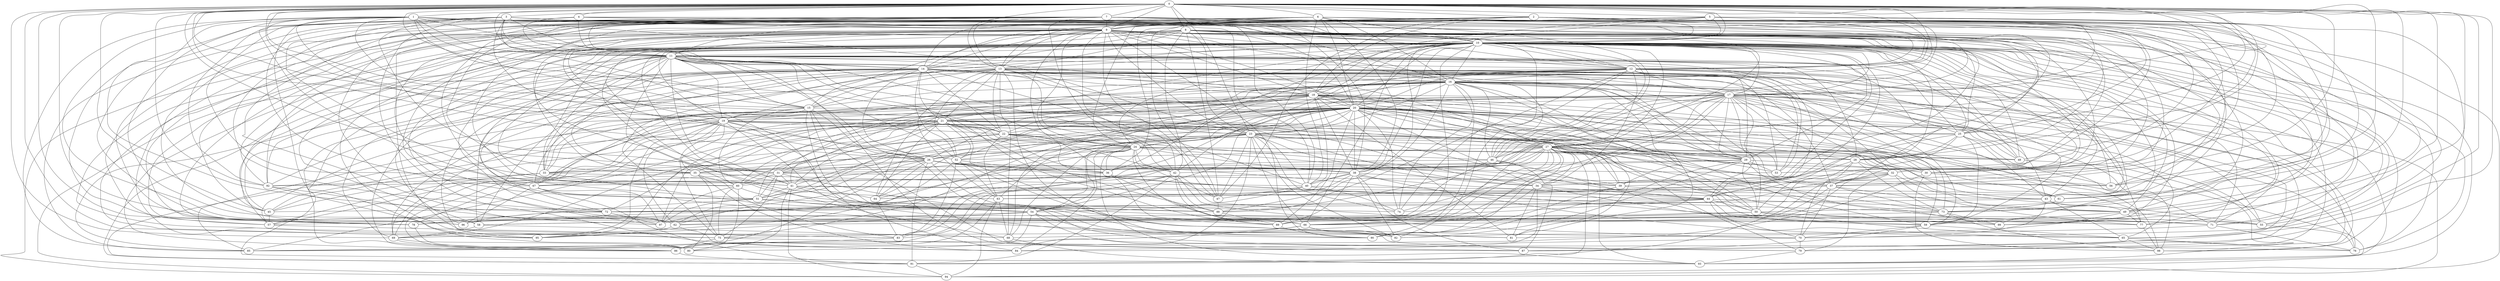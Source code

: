 strict graph "" {
	0	[w=15];
	1	[w=2];
	0 -- 1	[w=-6];
	2	[w=-16];
	0 -- 2	[w=7];
	3	[w=-11];
	0 -- 3	[w=16];
	4	[w=2];
	0 -- 4	[w=8];
	5	[w=-14];
	0 -- 5	[w=-3];
	6	[w=-15];
	0 -- 6	[w=-6];
	7	[w=-14];
	0 -- 7	[w=-15];
	8	[w=-8];
	0 -- 8	[w=11];
	9	[w=-15];
	0 -- 9	[w=-10];
	10	[w=-11];
	0 -- 10	[w=3];
	11	[w=11];
	0 -- 11	[w=-6];
	12	[w=-11];
	0 -- 12	[w=16];
	13	[w=-7];
	0 -- 13	[w=-15];
	15	[w=7];
	0 -- 15	[w=-5];
	16	[w=-12];
	0 -- 16	[w=9];
	17	[w=12];
	0 -- 17	[w=-15];
	21	[w=8];
	0 -- 21	[w=-13];
	22	[w=7];
	0 -- 22	[w=-10];
	23	[w=-13];
	0 -- 23	[w=5];
	25	[w=-10];
	0 -- 25	[w=15];
	26	[w=6];
	0 -- 26	[w=-7];
	28	[w=-5];
	0 -- 28	[w=14];
	31	[w=-7];
	0 -- 31	[w=-2];
	37	[w=-16];
	0 -- 37	[w=2];
	45	[w=-5];
	0 -- 45	[w=16];
	48	[w=-10];
	0 -- 48	[w=-14];
	50	[w=-16];
	0 -- 50	[w=-3];
	56	[w=8];
	0 -- 56	[w=14];
	58	[w=13];
	0 -- 58	[w=9];
	65	[w=-16];
	0 -- 65	[w=-12];
	69	[w=3];
	0 -- 69	[w=-6];
	70	[w=16];
	0 -- 70	[w=-2];
	71	[w=16];
	0 -- 71	[w=4];
	78	[w=10];
	0 -- 78	[w=14];
	84	[w=16];
	0 -- 84	[w=-9];
	92	[w=6];
	0 -- 92	[w=-11];
	95	[w=-9];
	0 -- 95	[w=-15];
	99	[w=13];
	0 -- 99	[w=-12];
	1 -- 9	[w=-15];
	1 -- 10	[w=12];
	1 -- 11	[w=-3];
	1 -- 13	[w=-2];
	1 -- 15	[w=9];
	19	[w=-4];
	1 -- 19	[w=-7];
	1 -- 21	[w=7];
	1 -- 22	[w=11];
	1 -- 23	[w=13];
	27	[w=9];
	1 -- 27	[w=-9];
	40	[w=15];
	1 -- 40	[w=6];
	41	[w=3];
	1 -- 41	[w=-15];
	44	[w=7];
	1 -- 44	[w=14];
	49	[w=2];
	1 -- 49	[w=-3];
	1 -- 58	[w=8];
	62	[w=-10];
	1 -- 62	[w=9];
	1 -- 71	[w=3];
	72	[w=-12];
	1 -- 72	[w=-12];
	85	[w=4];
	1 -- 85	[w=6];
	93	[w=4];
	1 -- 93	[w=-10];
	2 -- 9	[w=-15];
	2 -- 10	[w=-14];
	2 -- 11	[w=14];
	2 -- 13	[w=-5];
	2 -- 17	[w=-4];
	18	[w=-4];
	2 -- 18	[w=13];
	24	[w=-4];
	2 -- 24	[w=-5];
	32	[w=2];
	2 -- 32	[w=2];
	2 -- 37	[w=8];
	39	[w=-12];
	2 -- 39	[w=-8];
	46	[w=-13];
	2 -- 46	[w=-9];
	47	[w=7];
	2 -- 47	[w=15];
	53	[w=-15];
	2 -- 53	[w=15];
	55	[w=-15];
	2 -- 55	[w=-6];
	57	[w=14];
	2 -- 57	[w=11];
	60	[w=15];
	2 -- 60	[w=8];
	67	[w=-10];
	2 -- 67	[w=-4];
	2 -- 78	[w=-14];
	94	[w=-5];
	2 -- 94	[w=-16];
	3 -- 9	[w=-13];
	3 -- 10	[w=-16];
	3 -- 11	[w=-4];
	3 -- 12	[w=-10];
	14	[w=-10];
	3 -- 14	[w=-13];
	3 -- 15	[w=-16];
	3 -- 16	[w=4];
	3 -- 28	[w=12];
	3 -- 31	[w=2];
	3 -- 41	[w=-15];
	3 -- 49	[w=2];
	3 -- 50	[w=-10];
	51	[w=2];
	3 -- 51	[w=-10];
	52	[w=-8];
	3 -- 52	[w=-14];
	61	[w=-3];
	3 -- 61	[w=-4];
	3 -- 67	[w=14];
	3 -- 78	[w=-10];
	3 -- 84	[w=-9];
	3 -- 92	[w=-16];
	3 -- 99	[w=14];
	4 -- 9	[w=7];
	4 -- 11	[w=-4];
	4 -- 14	[w=-9];
	30	[w=-8];
	4 -- 30	[w=-16];
	4 -- 40	[w=-3];
	96	[w=11];
	4 -- 96	[w=16];
	5 -- 9	[w=13];
	5 -- 10	[w=-6];
	5 -- 12	[w=8];
	5 -- 14	[w=-8];
	5 -- 18	[w=-9];
	36	[w=11];
	5 -- 36	[w=-11];
	5 -- 56	[w=-11];
	5 -- 61	[w=-9];
	87	[w=-3];
	5 -- 87	[w=2];
	88	[w=12];
	5 -- 88	[w=-9];
	5 -- 92	[w=-16];
	5 -- 95	[w=-2];
	6 -- 9	[w=16];
	6 -- 10	[w=-3];
	6 -- 12	[w=10];
	6 -- 14	[w=-10];
	6 -- 16	[w=-15];
	20	[w=2];
	6 -- 20	[w=-8];
	6 -- 25	[w=4];
	35	[w=-3];
	6 -- 35	[w=-6];
	38	[w=7];
	6 -- 38	[w=-7];
	6 -- 40	[w=10];
	6 -- 47	[w=-10];
	6 -- 51	[w=15];
	6 -- 61	[w=12];
	6 -- 62	[w=4];
	6 -- 96	[w=-2];
	7 -- 9	[w=2];
	7 -- 11	[w=-7];
	7 -- 13	[w=-6];
	7 -- 17	[w=5];
	7 -- 27	[w=2];
	7 -- 32	[w=-15];
	7 -- 38	[w=-8];
	42	[w=-3];
	7 -- 42	[w=-13];
	7 -- 46	[w=-15];
	7 -- 49	[w=-13];
	7 -- 56	[w=-15];
	7 -- 62	[w=-10];
	68	[w=5];
	7 -- 68	[w=-4];
	7 -- 72	[w=4];
	73	[w=-10];
	7 -- 73	[w=-10];
	75	[w=-7];
	7 -- 75	[w=-7];
	7 -- 85	[w=6];
	7 -- 96	[w=-2];
	8 -- 10	[w=2];
	8 -- 12	[w=-4];
	8 -- 13	[w=-5];
	8 -- 14	[w=-12];
	8 -- 17	[w=11];
	8 -- 20	[w=-16];
	8 -- 23	[w=-3];
	8 -- 25	[w=16];
	8 -- 26	[w=5];
	8 -- 30	[w=-10];
	8 -- 35	[w=16];
	8 -- 39	[w=4];
	8 -- 42	[w=8];
	43	[w=13];
	8 -- 43	[w=14];
	8 -- 47	[w=10];
	8 -- 58	[w=-9];
	8 -- 75	[w=13];
	8 -- 92	[w=16];
	9 -- 10	[w=16];
	9 -- 11	[w=3];
	9 -- 12	[w=14];
	9 -- 13	[w=12];
	9 -- 14	[w=11];
	9 -- 15	[w=10];
	9 -- 16	[w=-13];
	9 -- 18	[w=12];
	9 -- 19	[w=-12];
	9 -- 20	[w=-2];
	9 -- 23	[w=5];
	9 -- 24	[w=-9];
	9 -- 25	[w=10];
	9 -- 28	[w=-8];
	9 -- 30	[w=-9];
	9 -- 32	[w=16];
	9 -- 36	[w=-7];
	9 -- 42	[w=-8];
	9 -- 45	[w=-15];
	9 -- 46	[w=-8];
	9 -- 47	[w=9];
	9 -- 51	[w=3];
	63	[w=-9];
	9 -- 63	[w=2];
	9 -- 68	[w=15];
	9 -- 73	[w=-15];
	76	[w=-11];
	9 -- 76	[w=4];
	77	[w=10];
	9 -- 77	[w=-5];
	9 -- 78	[w=-16];
	83	[w=5];
	9 -- 83	[w=-12];
	90	[w=6];
	9 -- 90	[w=13];
	9 -- 94	[w=5];
	10 -- 11	[w=-9];
	10 -- 12	[w=10];
	10 -- 13	[w=-5];
	10 -- 14	[w=3];
	10 -- 15	[w=-13];
	10 -- 16	[w=-7];
	10 -- 17	[w=5];
	10 -- 18	[w=-5];
	10 -- 19	[w=7];
	10 -- 20	[w=-9];
	10 -- 21	[w=13];
	10 -- 24	[w=7];
	10 -- 25	[w=3];
	10 -- 27	[w=-14];
	29	[w=5];
	10 -- 29	[w=3];
	10 -- 31	[w=8];
	10 -- 32	[w=5];
	33	[w=8];
	10 -- 33	[w=13];
	34	[w=-16];
	10 -- 34	[w=6];
	10 -- 36	[w=6];
	10 -- 37	[w=-10];
	10 -- 38	[w=-15];
	10 -- 41	[w=12];
	10 -- 42	[w=2];
	10 -- 43	[w=-11];
	10 -- 44	[w=12];
	10 -- 45	[w=11];
	10 -- 46	[w=16];
	10 -- 48	[w=-11];
	10 -- 49	[w=8];
	10 -- 55	[w=-5];
	10 -- 56	[w=-16];
	10 -- 57	[w=-4];
	10 -- 60	[w=2];
	10 -- 61	[w=13];
	10 -- 65	[w=14];
	66	[w=-9];
	10 -- 66	[w=-5];
	10 -- 71	[w=3];
	74	[w=14];
	10 -- 74	[w=8];
	10 -- 76	[w=-15];
	10 -- 77	[w=-13];
	80	[w=12];
	10 -- 80	[w=-9];
	86	[w=-7];
	10 -- 86	[w=-15];
	10 -- 87	[w=16];
	89	[w=-5];
	10 -- 89	[w=-8];
	91	[w=-15];
	10 -- 91	[w=-10];
	10 -- 92	[w=9];
	10 -- 93	[w=-15];
	97	[w=10];
	10 -- 97	[w=11];
	98	[w=10];
	10 -- 98	[w=-7];
	10 -- 99	[w=-6];
	11 -- 12	[w=-3];
	11 -- 13	[w=-11];
	11 -- 14	[w=-5];
	11 -- 15	[w=-16];
	11 -- 18	[w=2];
	11 -- 19	[w=-16];
	11 -- 24	[w=12];
	11 -- 25	[w=4];
	11 -- 26	[w=-9];
	11 -- 28	[w=-9];
	11 -- 33	[w=11];
	11 -- 35	[w=15];
	11 -- 37	[w=-9];
	11 -- 41	[w=-15];
	11 -- 43	[w=14];
	11 -- 44	[w=7];
	11 -- 47	[w=9];
	11 -- 48	[w=3];
	11 -- 52	[w=9];
	11 -- 53	[w=-6];
	11 -- 57	[w=-13];
	11 -- 60	[w=11];
	11 -- 67	[w=4];
	11 -- 72	[w=-10];
	11 -- 87	[w=12];
	11 -- 89	[w=-14];
	11 -- 94	[w=7];
	11 -- 96	[w=6];
	12 -- 15	[w=-6];
	12 -- 16	[w=3];
	12 -- 17	[w=-3];
	12 -- 19	[w=-12];
	12 -- 20	[w=12];
	12 -- 29	[w=-14];
	12 -- 34	[w=4];
	12 -- 36	[w=-3];
	12 -- 43	[w=-2];
	12 -- 53	[w=-9];
	59	[w=-9];
	12 -- 59	[w=-13];
	12 -- 68	[w=6];
	12 -- 71	[w=5];
	12 -- 77	[w=-7];
	82	[w=4];
	12 -- 82	[w=-5];
	12 -- 88	[w=11];
	12 -- 92	[w=5];
	13 -- 15	[w=-11];
	13 -- 16	[w=11];
	13 -- 18	[w=-11];
	13 -- 19	[w=-7];
	13 -- 21	[w=5];
	13 -- 22	[w=16];
	13 -- 23	[w=-6];
	13 -- 27	[w=-3];
	13 -- 29	[w=3];
	13 -- 32	[w=2];
	13 -- 42	[w=-6];
	13 -- 52	[w=-10];
	13 -- 53	[w=-9];
	13 -- 58	[w=11];
	13 -- 63	[w=-6];
	13 -- 67	[w=-3];
	13 -- 68	[w=-13];
	13 -- 69	[w=15];
	79	[w=-12];
	13 -- 79	[w=-4];
	13 -- 90	[w=-8];
	14 -- 16	[w=9];
	14 -- 17	[w=8];
	14 -- 18	[w=-3];
	14 -- 20	[w=-7];
	14 -- 21	[w=14];
	14 -- 22	[w=-15];
	14 -- 25	[w=16];
	14 -- 26	[w=6];
	14 -- 29	[w=-9];
	14 -- 33	[w=3];
	14 -- 37	[w=-5];
	14 -- 40	[w=15];
	14 -- 43	[w=12];
	14 -- 45	[w=-12];
	14 -- 52	[w=-9];
	14 -- 58	[w=-15];
	14 -- 59	[w=-12];
	14 -- 69	[w=9];
	14 -- 72	[w=-8];
	14 -- 75	[w=-7];
	14 -- 79	[w=-14];
	14 -- 80	[w=2];
	81	[w=-3];
	14 -- 81	[w=3];
	14 -- 85	[w=-2];
	14 -- 86	[w=-13];
	14 -- 95	[w=-5];
	14 -- 98	[w=8];
	15 -- 19	[w=2];
	15 -- 33	[w=2];
	15 -- 44	[w=2];
	54	[w=-8];
	15 -- 54	[w=13];
	15 -- 60	[w=6];
	15 -- 82	[w=5];
	15 -- 87	[w=14];
	15 -- 89	[w=-5];
	16 -- 17	[w=2];
	16 -- 18	[w=-8];
	16 -- 21	[w=4];
	16 -- 22	[w=-12];
	16 -- 23	[w=-12];
	16 -- 26	[w=-10];
	16 -- 29	[w=3];
	16 -- 33	[w=-6];
	16 -- 37	[w=-12];
	16 -- 38	[w=-3];
	16 -- 39	[w=-9];
	16 -- 41	[w=8];
	16 -- 46	[w=15];
	16 -- 50	[w=-15];
	16 -- 60	[w=5];
	16 -- 67	[w=11];
	16 -- 73	[w=13];
	16 -- 74	[w=8];
	16 -- 79	[w=-4];
	16 -- 81	[w=3];
	16 -- 90	[w=-11];
	16 -- 93	[w=-12];
	16 -- 99	[w=6];
	17 -- 20	[w=13];
	17 -- 26	[w=-16];
	17 -- 27	[w=-15];
	17 -- 28	[w=-11];
	17 -- 29	[w=11];
	17 -- 32	[w=-6];
	17 -- 44	[w=-5];
	17 -- 46	[w=-6];
	17 -- 53	[w=-2];
	17 -- 55	[w=8];
	17 -- 56	[w=-8];
	17 -- 57	[w=12];
	17 -- 65	[w=16];
	17 -- 66	[w=-10];
	17 -- 67	[w=9];
	17 -- 69	[w=4];
	17 -- 74	[w=3];
	17 -- 76	[w=15];
	17 -- 88	[w=10];
	17 -- 89	[w=-15];
	17 -- 94	[w=16];
	17 -- 95	[w=5];
	17 -- 98	[w=3];
	18 -- 19	[w=-14];
	18 -- 20	[w=5];
	18 -- 21	[w=9];
	18 -- 24	[w=6];
	18 -- 30	[w=5];
	18 -- 31	[w=5];
	18 -- 38	[w=2];
	18 -- 39	[w=-4];
	18 -- 40	[w=16];
	18 -- 48	[w=15];
	18 -- 50	[w=4];
	18 -- 52	[w=-2];
	18 -- 59	[w=-14];
	64	[w=-15];
	18 -- 64	[w=-6];
	18 -- 69	[w=9];
	18 -- 75	[w=14];
	18 -- 77	[w=5];
	18 -- 81	[w=14];
	18 -- 98	[w=-3];
	19 -- 22	[w=15];
	19 -- 23	[w=3];
	19 -- 25	[w=13];
	19 -- 26	[w=-13];
	19 -- 32	[w=12];
	19 -- 34	[w=-2];
	19 -- 35	[w=-3];
	19 -- 45	[w=-9];
	19 -- 54	[w=10];
	19 -- 62	[w=5];
	19 -- 75	[w=9];
	19 -- 78	[w=5];
	19 -- 85	[w=4];
	19 -- 86	[w=-12];
	19 -- 90	[w=-2];
	19 -- 95	[w=10];
	20 -- 21	[w=4];
	20 -- 22	[w=-16];
	20 -- 23	[w=-8];
	20 -- 27	[w=-7];
	20 -- 29	[w=12];
	20 -- 30	[w=-2];
	20 -- 31	[w=4];
	20 -- 34	[w=-10];
	20 -- 35	[w=12];
	20 -- 37	[w=-6];
	20 -- 38	[w=-5];
	20 -- 41	[w=15];
	20 -- 48	[w=2];
	20 -- 50	[w=8];
	20 -- 51	[w=14];
	20 -- 53	[w=-7];
	20 -- 54	[w=-12];
	20 -- 55	[w=4];
	20 -- 57	[w=-2];
	20 -- 59	[w=-7];
	20 -- 60	[w=-16];
	20 -- 61	[w=12];
	20 -- 62	[w=-4];
	20 -- 63	[w=6];
	20 -- 64	[w=15];
	20 -- 68	[w=6];
	20 -- 71	[w=-6];
	20 -- 74	[w=-2];
	20 -- 76	[w=11];
	20 -- 89	[w=-8];
	21 -- 22	[w=-10];
	21 -- 24	[w=-7];
	21 -- 27	[w=-6];
	21 -- 30	[w=-3];
	21 -- 31	[w=6];
	21 -- 34	[w=3];
	21 -- 36	[w=14];
	21 -- 41	[w=-15];
	21 -- 43	[w=10];
	21 -- 45	[w=-10];
	21 -- 51	[w=-9];
	21 -- 52	[w=14];
	21 -- 64	[w=15];
	21 -- 69	[w=-3];
	21 -- 72	[w=5];
	21 -- 79	[w=13];
	21 -- 81	[w=16];
	21 -- 85	[w=-14];
	21 -- 88	[w=-6];
	21 -- 91	[w=-8];
	21 -- 97	[w=-8];
	22 -- 24	[w=-10];
	22 -- 33	[w=11];
	22 -- 36	[w=-6];
	22 -- 39	[w=-6];
	22 -- 42	[w=11];
	22 -- 51	[w=12];
	22 -- 55	[w=-15];
	22 -- 63	[w=14];
	23 -- 24	[w=-5];
	23 -- 27	[w=10];
	23 -- 34	[w=-16];
	23 -- 35	[w=-13];
	23 -- 40	[w=-5];
	23 -- 47	[w=12];
	23 -- 48	[w=12];
	23 -- 52	[w=-8];
	23 -- 54	[w=-16];
	23 -- 61	[w=-9];
	23 -- 66	[w=10];
	23 -- 72	[w=-12];
	23 -- 73	[w=-6];
	23 -- 74	[w=-6];
	23 -- 82	[w=-11];
	23 -- 84	[w=11];
	24 -- 26	[w=13];
	24 -- 28	[w=-9];
	24 -- 33	[w=-9];
	24 -- 36	[w=9];
	24 -- 38	[w=-3];
	24 -- 39	[w=10];
	24 -- 42	[w=-5];
	24 -- 46	[w=11];
	24 -- 47	[w=-9];
	24 -- 48	[w=-3];
	24 -- 54	[w=6];
	24 -- 60	[w=12];
	24 -- 64	[w=12];
	24 -- 66	[w=-16];
	24 -- 84	[w=-12];
	24 -- 93	[w=-2];
	25 -- 28	[w=-2];
	25 -- 43	[w=-6];
	25 -- 59	[w=3];
	25 -- 63	[w=-6];
	25 -- 83	[w=-6];
	25 -- 91	[w=-16];
	25 -- 94	[w=12];
	26 -- 31	[w=-11];
	26 -- 35	[w=-5];
	26 -- 36	[w=13];
	26 -- 38	[w=-13];
	26 -- 44	[w=-6];
	26 -- 53	[w=10];
	26 -- 55	[w=6];
	26 -- 62	[w=-15];
	26 -- 64	[w=13];
	26 -- 85	[w=-15];
	26 -- 88	[w=10];
	26 -- 91	[w=-8];
	27 -- 28	[w=-11];
	27 -- 29	[w=14];
	27 -- 30	[w=4];
	27 -- 31	[w=-2];
	27 -- 34	[w=-9];
	27 -- 35	[w=-3];
	27 -- 39	[w=-7];
	27 -- 46	[w=3];
	27 -- 48	[w=9];
	27 -- 50	[w=-12];
	27 -- 52	[w=-5];
	27 -- 56	[w=-2];
	27 -- 57	[w=13];
	27 -- 58	[w=14];
	27 -- 66	[w=6];
	27 -- 67	[w=10];
	27 -- 71	[w=-5];
	27 -- 77	[w=10];
	27 -- 90	[w=6];
	27 -- 91	[w=-7];
	27 -- 93	[w=4];
	27 -- 96	[w=13];
	28 -- 32	[w=10];
	28 -- 58	[w=16];
	28 -- 64	[w=-6];
	28 -- 70	[w=-2];
	28 -- 73	[w=-2];
	29 -- 30	[w=2];
	29 -- 33	[w=12];
	29 -- 42	[w=-2];
	29 -- 50	[w=12];
	29 -- 53	[w=-3];
	29 -- 82	[w=-14];
	29 -- 90	[w=-4];
	29 -- 99	[w=-12];
	30 -- 56	[w=3];
	30 -- 85	[w=-3];
	30 -- 98	[w=13];
	31 -- 41	[w=16];
	31 -- 51	[w=15];
	31 -- 56	[w=15];
	31 -- 60	[w=8];
	31 -- 67	[w=13];
	31 -- 75	[w=2];
	31 -- 76	[w=3];
	32 -- 34	[w=8];
	32 -- 37	[w=-11];
	32 -- 49	[w=7];
	32 -- 66	[w=3];
	32 -- 72	[w=10];
	32 -- 77	[w=10];
	32 -- 79	[w=-11];
	33 -- 45	[w=16];
	33 -- 54	[w=14];
	33 -- 57	[w=-13];
	33 -- 74	[w=-10];
	34 -- 44	[w=4];
	34 -- 59	[w=4];
	34 -- 68	[w=-9];
	34 -- 81	[w=16];
	34 -- 84	[w=-16];
	35 -- 40	[w=9];
	35 -- 80	[w=8];
	35 -- 83	[w=-8];
	35 -- 84	[w=-10];
	35 -- 92	[w=5];
	36 -- 66	[w=-15];
	36 -- 77	[w=9];
	36 -- 97	[w=8];
	37 -- 49	[w=-11];
	37 -- 62	[w=9];
	37 -- 63	[w=2];
	37 -- 70	[w=-4];
	37 -- 73	[w=-5];
	38 -- 39	[w=-7];
	38 -- 40	[w=-8];
	38 -- 44	[w=-8];
	38 -- 63	[w=-14];
	38 -- 64	[w=16];
	38 -- 65	[w=-7];
	38 -- 82	[w=10];
	38 -- 87	[w=-5];
	38 -- 89	[w=-7];
	38 -- 92	[w=11];
	39 -- 90	[w=-4];
	39 -- 99	[w=3];
	40 -- 47	[w=-3];
	40 -- 54	[w=-11];
	40 -- 61	[w=-13];
	40 -- 74	[w=13];
	41 -- 43	[w=-12];
	41 -- 51	[w=-4];
	41 -- 61	[w=16];
	41 -- 64	[w=4];
	41 -- 80	[w=3];
	41 -- 81	[w=10];
	41 -- 94	[w=12];
	42 -- 55	[w=-8];
	42 -- 70	[w=-11];
	42 -- 83	[w=7];
	42 -- 86	[w=-11];
	42 -- 88	[w=12];
	42 -- 89	[w=-7];
	42 -- 91	[w=9];
	43 -- 45	[w=9];
	43 -- 49	[w=-13];
	43 -- 65	[w=5];
	43 -- 70	[w=12];
	44 -- 49	[w=8];
	44 -- 50	[w=13];
	44 -- 59	[w=11];
	44 -- 65	[w=-5];
	44 -- 72	[w=13];
	44 -- 74	[w=-3];
	44 -- 78	[w=11];
	45 -- 57	[w=-13];
	46 -- 70	[w=-8];
	46 -- 83	[w=8];
	46 -- 87	[w=-9];
	46 -- 96	[w=12];
	47 -- 88	[w=-13];
	48 -- 93	[w=2];
	49 -- 55	[w=-2];
	49 -- 59	[w=-5];
	49 -- 77	[w=4];
	49 -- 82	[w=14];
	50 -- 58	[w=9];
	50 -- 65	[w=-15];
	50 -- 66	[w=16];
	50 -- 99	[w=15];
	51 -- 54	[w=-10];
	51 -- 78	[w=-9];
	51 -- 88	[w=-11];
	51 -- 97	[w=5];
	52 -- 63	[w=-14];
	52 -- 69	[w=-12];
	52 -- 70	[w=-6];
	52 -- 73	[w=15];
	52 -- 83	[w=11];
	54 -- 62	[w=-11];
	54 -- 71	[w=-10];
	54 -- 79	[w=2];
	54 -- 80	[w=-6];
	54 -- 82	[w=14];
	54 -- 95	[w=11];
	55 -- 76	[w=-6];
	57 -- 83	[w=-16];
	58 -- 68	[w=4];
	58 -- 69	[w=-7];
	59 -- 65	[w=-4];
	59 -- 70	[w=-6];
	59 -- 87	[w=6];
	60 -- 71	[w=-6];
	60 -- 75	[w=-14];
	60 -- 80	[w=-11];
	60 -- 97	[w=-2];
	61 -- 73	[w=-8];
	62 -- 84	[w=4];
	62 -- 95	[w=10];
	63 -- 68	[w=2];
	63 -- 86	[w=15];
	63 -- 94	[w=4];
	64 -- 83	[w=2];
	65 -- 76	[w=12];
	65 -- 98	[w=-16];
	66 -- 75	[w=13];
	66 -- 79	[w=-9];
	66 -- 82	[w=-6];
	66 -- 86	[w=-16];
	67 -- 81	[w=-9];
	67 -- 91	[w=-5];
	67 -- 96	[w=9];
	67 -- 97	[w=4];
	68 -- 93	[w=-5];
	69 -- 80	[w=-14];
	69 -- 86	[w=-11];
	70 -- 79	[w=12];
	70 -- 84	[w=-2];
	71 -- 76	[w=6];
	71 -- 81	[w=16];
	72 -- 96	[w=10];
	72 -- 97	[w=6];
	73 -- 78	[w=10];
	73 -- 98	[w=4];
	73 -- 99	[w=-12];
	75 -- 86	[w=14];
	75 -- 87	[w=-9];
	77 -- 98	[w=15];
	78 -- 80	[w=-15];
	79 -- 93	[w=8];
	83 -- 85	[w=8];
	86 -- 91	[w=-2];
	88 -- 89	[w=-3];
	89 -- 90	[w=-9];
	91 -- 94	[w=-4];
	92 -- 95	[w=3];
	92 -- 97	[w=16];
}

